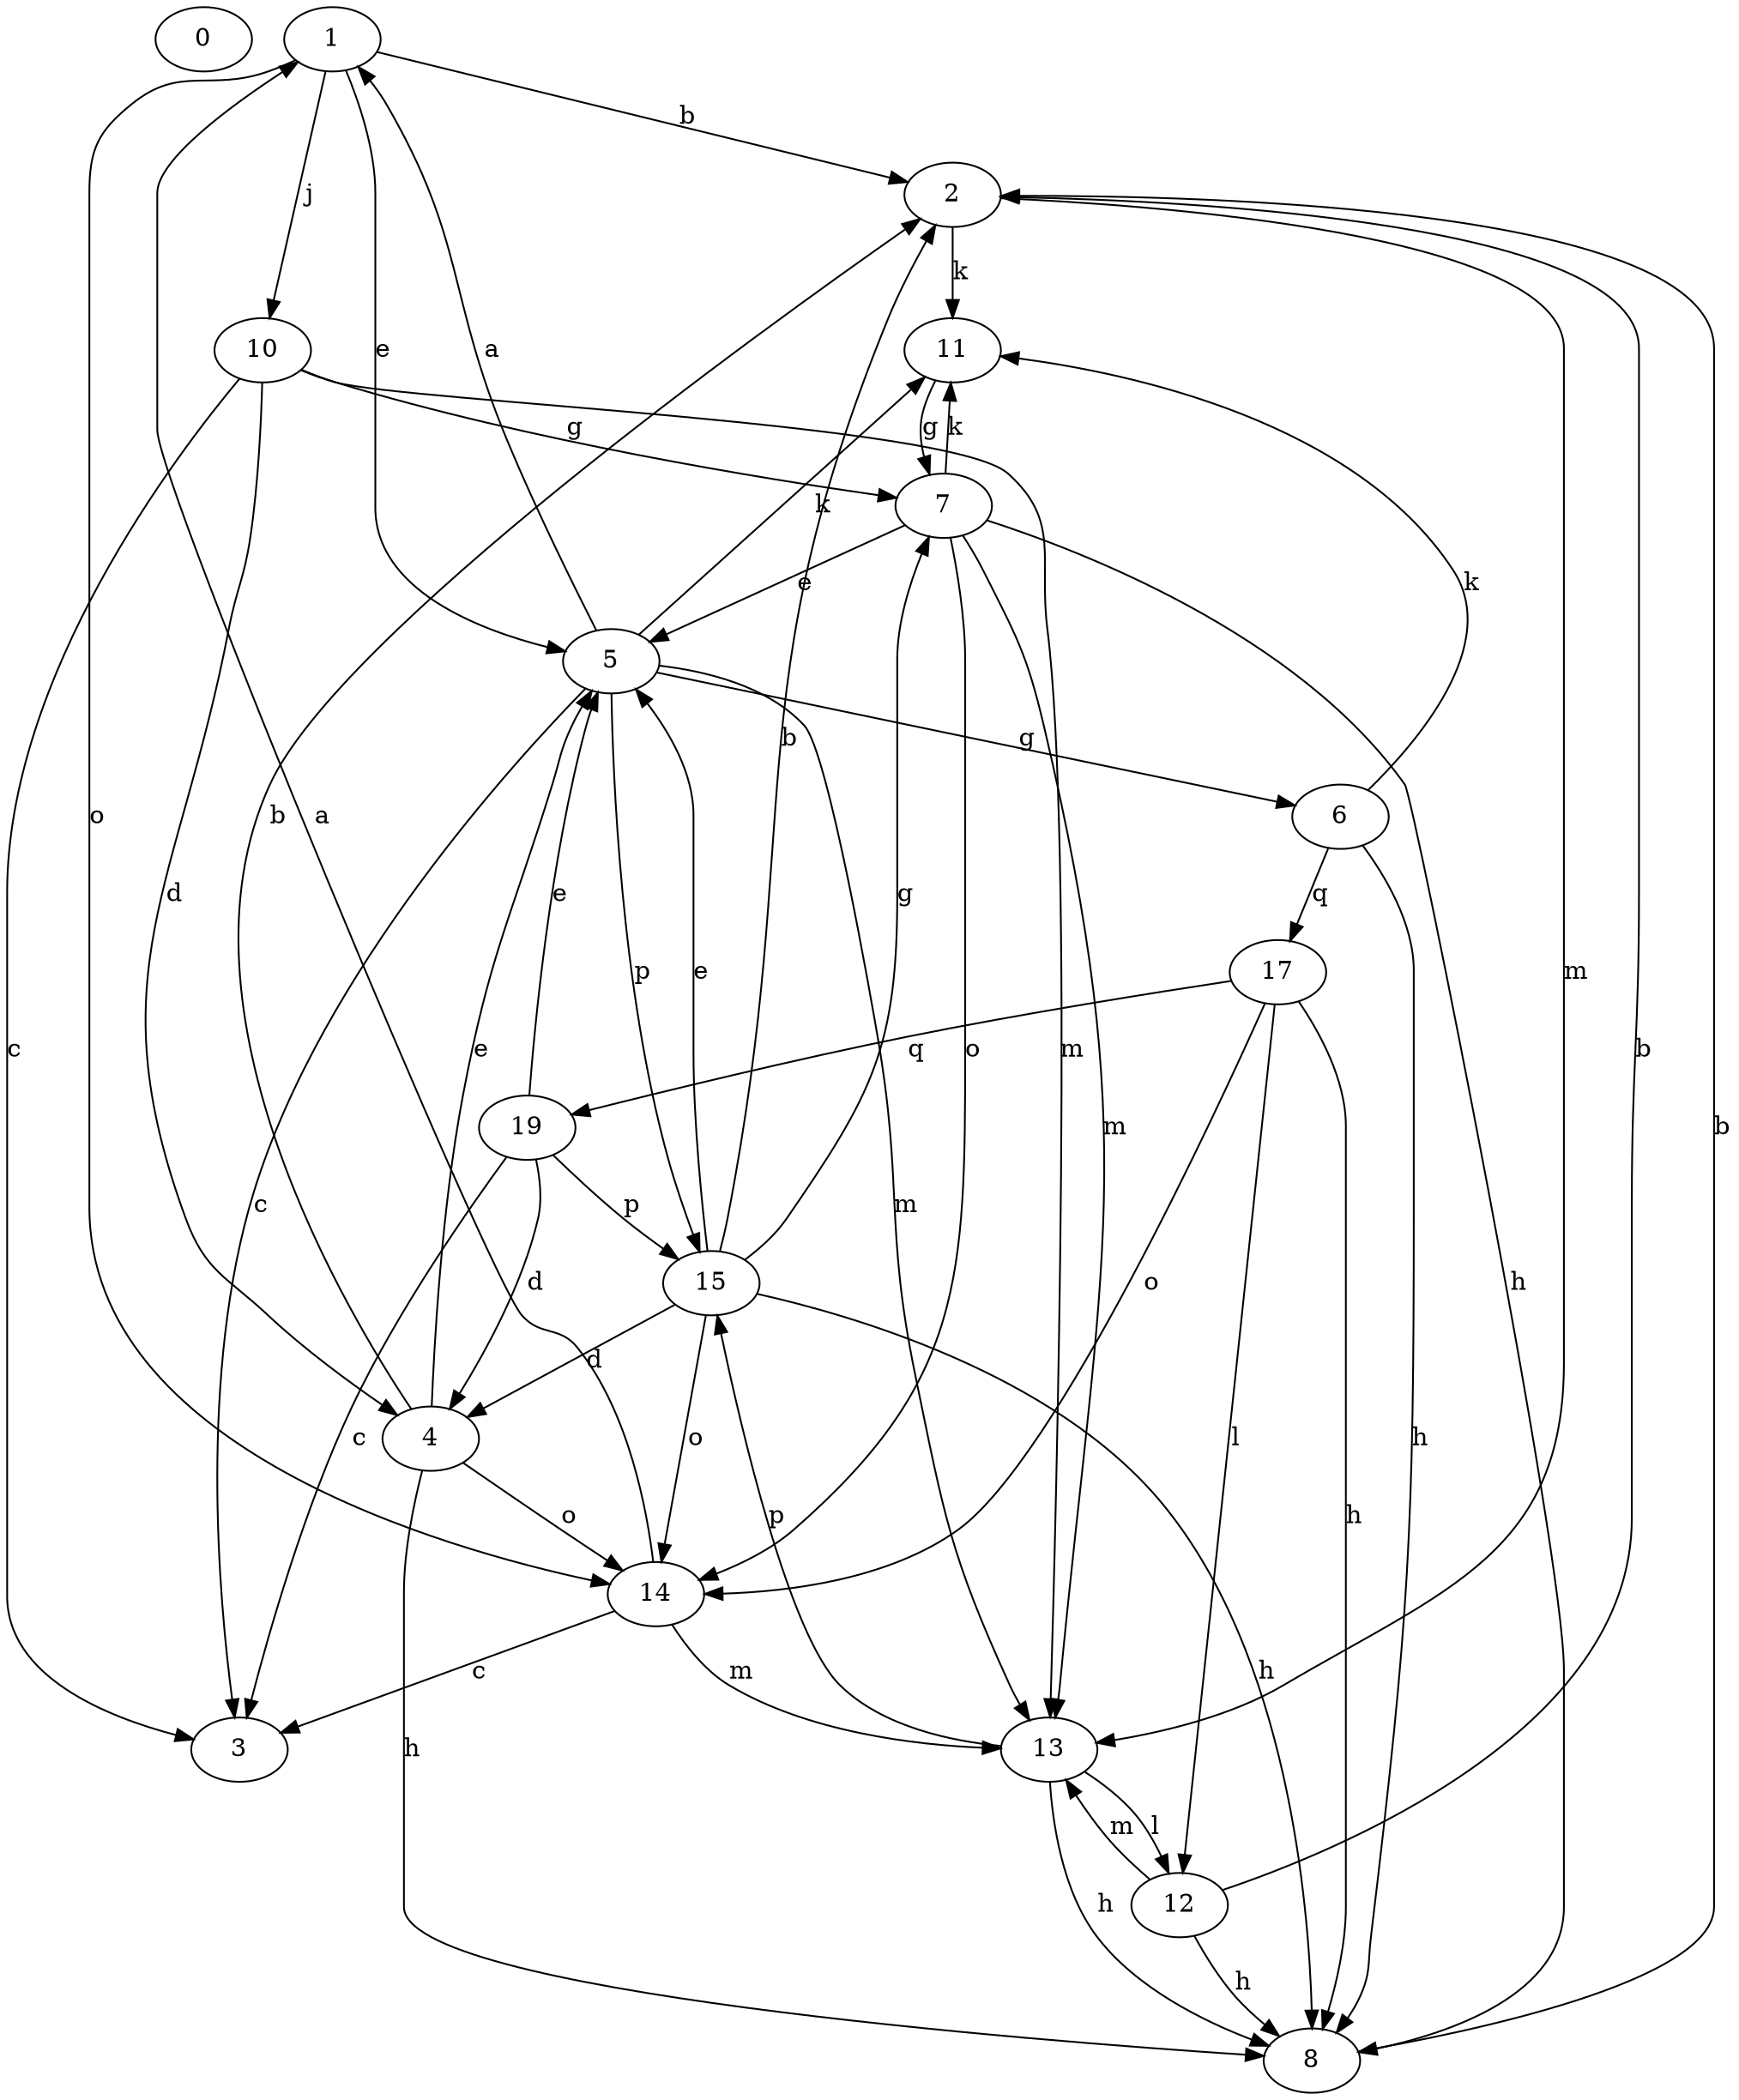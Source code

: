 strict digraph  {
0;
1;
2;
3;
4;
5;
6;
7;
8;
10;
11;
12;
13;
14;
15;
17;
19;
1 -> 2  [label=b];
1 -> 5  [label=e];
1 -> 10  [label=j];
1 -> 14  [label=o];
2 -> 11  [label=k];
2 -> 13  [label=m];
4 -> 2  [label=b];
4 -> 5  [label=e];
4 -> 8  [label=h];
4 -> 14  [label=o];
5 -> 1  [label=a];
5 -> 3  [label=c];
5 -> 6  [label=g];
5 -> 11  [label=k];
5 -> 13  [label=m];
5 -> 15  [label=p];
6 -> 8  [label=h];
6 -> 11  [label=k];
6 -> 17  [label=q];
7 -> 5  [label=e];
7 -> 8  [label=h];
7 -> 11  [label=k];
7 -> 13  [label=m];
7 -> 14  [label=o];
8 -> 2  [label=b];
10 -> 3  [label=c];
10 -> 4  [label=d];
10 -> 7  [label=g];
10 -> 13  [label=m];
11 -> 7  [label=g];
12 -> 2  [label=b];
12 -> 8  [label=h];
12 -> 13  [label=m];
13 -> 8  [label=h];
13 -> 12  [label=l];
13 -> 15  [label=p];
14 -> 1  [label=a];
14 -> 3  [label=c];
14 -> 13  [label=m];
15 -> 2  [label=b];
15 -> 4  [label=d];
15 -> 5  [label=e];
15 -> 7  [label=g];
15 -> 8  [label=h];
15 -> 14  [label=o];
17 -> 8  [label=h];
17 -> 12  [label=l];
17 -> 14  [label=o];
17 -> 19  [label=q];
19 -> 3  [label=c];
19 -> 4  [label=d];
19 -> 5  [label=e];
19 -> 15  [label=p];
}
